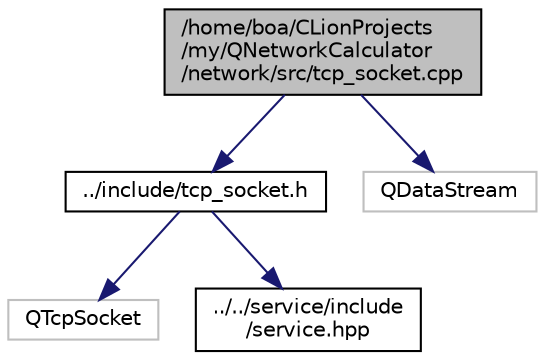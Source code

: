 digraph "/home/boa/CLionProjects/my/QNetworkCalculator/network/src/tcp_socket.cpp"
{
 // INTERACTIVE_SVG=YES
  bgcolor="transparent";
  edge [fontname="Helvetica",fontsize="10",labelfontname="Helvetica",labelfontsize="10"];
  node [fontname="Helvetica",fontsize="10",shape=record];
  Node1 [label="/home/boa/CLionProjects\l/my/QNetworkCalculator\l/network/src/tcp_socket.cpp",height=0.2,width=0.4,color="black", fillcolor="grey75", style="filled", fontcolor="black"];
  Node1 -> Node2 [color="midnightblue",fontsize="10",style="solid",fontname="Helvetica"];
  Node2 [label="../include/tcp_socket.h",height=0.2,width=0.4,color="black",URL="$tcp__socket_8h.html"];
  Node2 -> Node3 [color="midnightblue",fontsize="10",style="solid",fontname="Helvetica"];
  Node3 [label="QTcpSocket",height=0.2,width=0.4,color="grey75"];
  Node2 -> Node4 [color="midnightblue",fontsize="10",style="solid",fontname="Helvetica"];
  Node4 [label="../../service/include\l/service.hpp",height=0.2,width=0.4,color="black",URL="$service_8hpp.html"];
  Node1 -> Node5 [color="midnightblue",fontsize="10",style="solid",fontname="Helvetica"];
  Node5 [label="QDataStream",height=0.2,width=0.4,color="grey75"];
}
